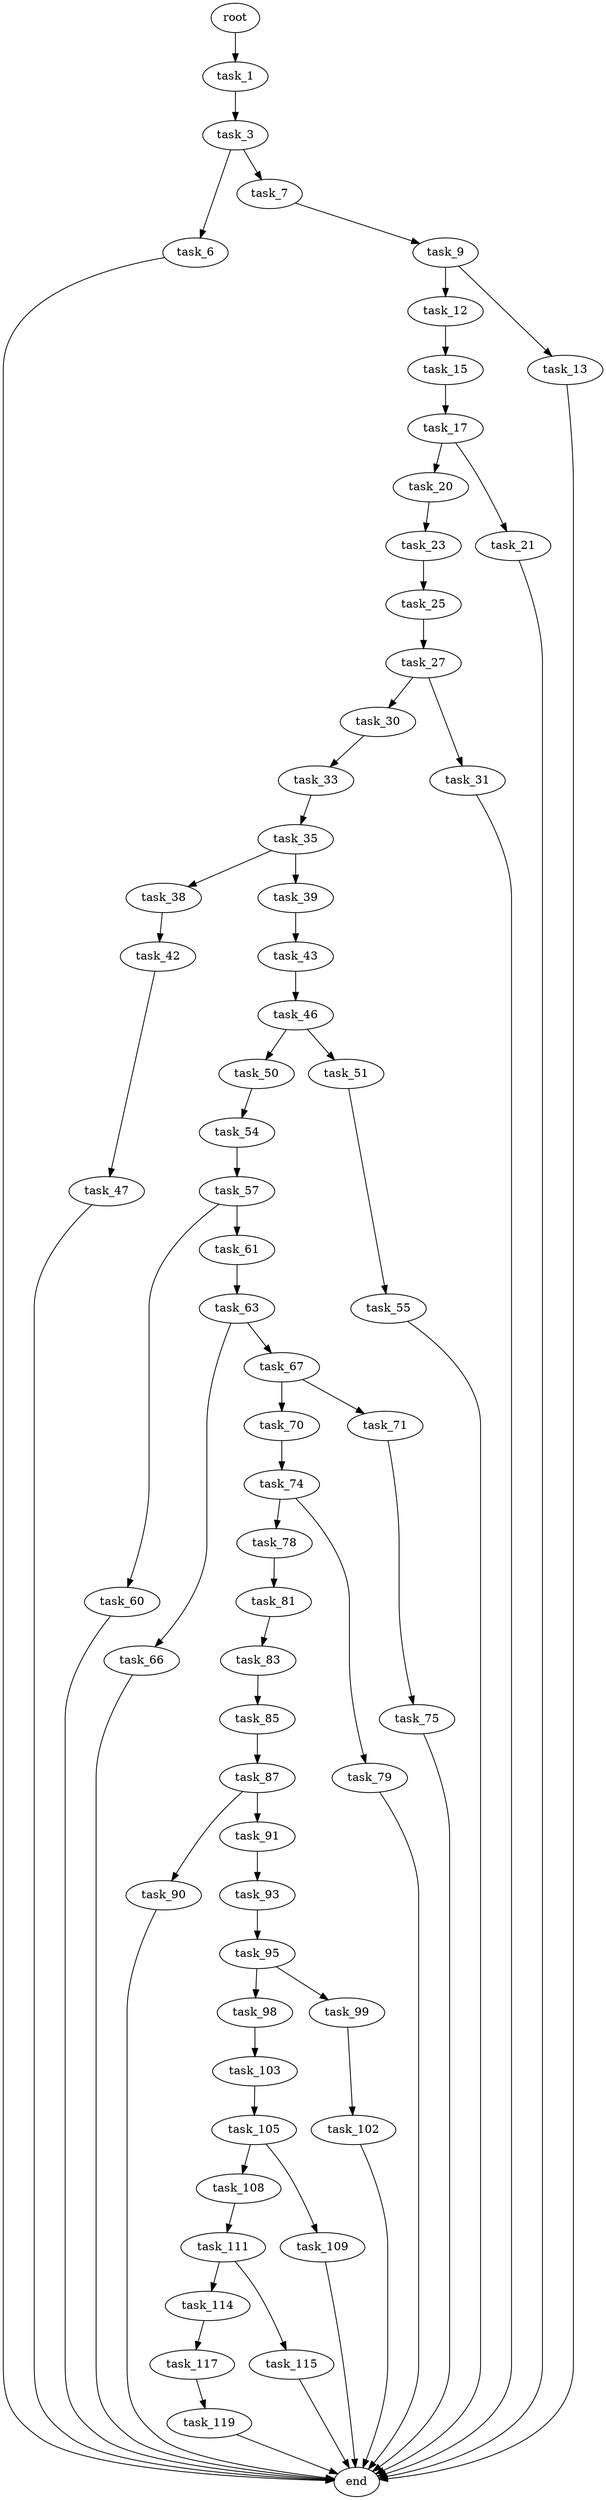 digraph G {
  root [size="0.000000"];
  task_1 [size="461980850480.000000"];
  task_3 [size="368293445632.000000"];
  task_6 [size="7283747566.000000"];
  task_7 [size="248463863282.000000"];
  end [size="0.000000"];
  task_9 [size="811365105200.000000"];
  task_12 [size="846567049796.000000"];
  task_13 [size="46237381677.000000"];
  task_15 [size="954089100653.000000"];
  task_17 [size="14039056156.000000"];
  task_20 [size="549755813888.000000"];
  task_21 [size="16278465162.000000"];
  task_23 [size="8589934592.000000"];
  task_25 [size="231928233984.000000"];
  task_27 [size="8589934592.000000"];
  task_30 [size="1898216412.000000"];
  task_31 [size="8589934592.000000"];
  task_33 [size="357300530153.000000"];
  task_35 [size="676141479689.000000"];
  task_38 [size="10940475782.000000"];
  task_39 [size="6348939832.000000"];
  task_42 [size="782757789696.000000"];
  task_43 [size="1073741824000.000000"];
  task_47 [size="15943593236.000000"];
  task_46 [size="399477083.000000"];
  task_50 [size="14749245559.000000"];
  task_51 [size="25580184366.000000"];
  task_54 [size="782757789696.000000"];
  task_55 [size="526730185116.000000"];
  task_57 [size="343871446154.000000"];
  task_60 [size="8589934592.000000"];
  task_61 [size="18732700991.000000"];
  task_63 [size="299699159121.000000"];
  task_66 [size="2686025300.000000"];
  task_67 [size="8589934592.000000"];
  task_70 [size="229275725373.000000"];
  task_71 [size="14204692130.000000"];
  task_74 [size="99327197260.000000"];
  task_75 [size="181104952128.000000"];
  task_78 [size="3709513473.000000"];
  task_79 [size="14944019280.000000"];
  task_81 [size="68719476736.000000"];
  task_83 [size="124432456291.000000"];
  task_85 [size="515930721050.000000"];
  task_87 [size="134217728000.000000"];
  task_90 [size="26823840559.000000"];
  task_91 [size="17253629767.000000"];
  task_93 [size="331264241916.000000"];
  task_95 [size="286529672689.000000"];
  task_98 [size="464979603920.000000"];
  task_99 [size="9929898258.000000"];
  task_103 [size="14621477545.000000"];
  task_102 [size="7272049538.000000"];
  task_105 [size="100013964870.000000"];
  task_108 [size="16206195768.000000"];
  task_109 [size="489756673.000000"];
  task_111 [size="19118054602.000000"];
  task_114 [size="3095580139.000000"];
  task_115 [size="149600638596.000000"];
  task_117 [size="11614357839.000000"];
  task_119 [size="16344904690.000000"];

  root -> task_1 [size="1.000000"];
  task_1 -> task_3 [size="679477248.000000"];
  task_3 -> task_6 [size="411041792.000000"];
  task_3 -> task_7 [size="411041792.000000"];
  task_6 -> end [size="1.000000"];
  task_7 -> task_9 [size="301989888.000000"];
  task_9 -> task_12 [size="536870912.000000"];
  task_9 -> task_13 [size="536870912.000000"];
  task_12 -> task_15 [size="536870912.000000"];
  task_13 -> end [size="1.000000"];
  task_15 -> task_17 [size="679477248.000000"];
  task_17 -> task_20 [size="679477248.000000"];
  task_17 -> task_21 [size="679477248.000000"];
  task_20 -> task_23 [size="536870912.000000"];
  task_21 -> end [size="1.000000"];
  task_23 -> task_25 [size="33554432.000000"];
  task_25 -> task_27 [size="301989888.000000"];
  task_27 -> task_30 [size="33554432.000000"];
  task_27 -> task_31 [size="33554432.000000"];
  task_30 -> task_33 [size="134217728.000000"];
  task_31 -> end [size="1.000000"];
  task_33 -> task_35 [size="679477248.000000"];
  task_35 -> task_38 [size="679477248.000000"];
  task_35 -> task_39 [size="679477248.000000"];
  task_38 -> task_42 [size="411041792.000000"];
  task_39 -> task_43 [size="536870912.000000"];
  task_42 -> task_47 [size="679477248.000000"];
  task_43 -> task_46 [size="838860800.000000"];
  task_47 -> end [size="1.000000"];
  task_46 -> task_50 [size="33554432.000000"];
  task_46 -> task_51 [size="33554432.000000"];
  task_50 -> task_54 [size="75497472.000000"];
  task_51 -> task_55 [size="33554432.000000"];
  task_54 -> task_57 [size="679477248.000000"];
  task_55 -> end [size="1.000000"];
  task_57 -> task_60 [size="838860800.000000"];
  task_57 -> task_61 [size="838860800.000000"];
  task_60 -> end [size="1.000000"];
  task_61 -> task_63 [size="679477248.000000"];
  task_63 -> task_66 [size="209715200.000000"];
  task_63 -> task_67 [size="209715200.000000"];
  task_66 -> end [size="1.000000"];
  task_67 -> task_70 [size="33554432.000000"];
  task_67 -> task_71 [size="33554432.000000"];
  task_70 -> task_74 [size="411041792.000000"];
  task_71 -> task_75 [size="679477248.000000"];
  task_74 -> task_78 [size="75497472.000000"];
  task_74 -> task_79 [size="75497472.000000"];
  task_75 -> end [size="1.000000"];
  task_78 -> task_81 [size="134217728.000000"];
  task_79 -> end [size="1.000000"];
  task_81 -> task_83 [size="134217728.000000"];
  task_83 -> task_85 [size="301989888.000000"];
  task_85 -> task_87 [size="411041792.000000"];
  task_87 -> task_90 [size="209715200.000000"];
  task_87 -> task_91 [size="209715200.000000"];
  task_90 -> end [size="1.000000"];
  task_91 -> task_93 [size="301989888.000000"];
  task_93 -> task_95 [size="838860800.000000"];
  task_95 -> task_98 [size="209715200.000000"];
  task_95 -> task_99 [size="209715200.000000"];
  task_98 -> task_103 [size="536870912.000000"];
  task_99 -> task_102 [size="209715200.000000"];
  task_103 -> task_105 [size="301989888.000000"];
  task_102 -> end [size="1.000000"];
  task_105 -> task_108 [size="209715200.000000"];
  task_105 -> task_109 [size="209715200.000000"];
  task_108 -> task_111 [size="679477248.000000"];
  task_109 -> end [size="1.000000"];
  task_111 -> task_114 [size="301989888.000000"];
  task_111 -> task_115 [size="301989888.000000"];
  task_114 -> task_117 [size="134217728.000000"];
  task_115 -> end [size="1.000000"];
  task_117 -> task_119 [size="411041792.000000"];
  task_119 -> end [size="1.000000"];
}

